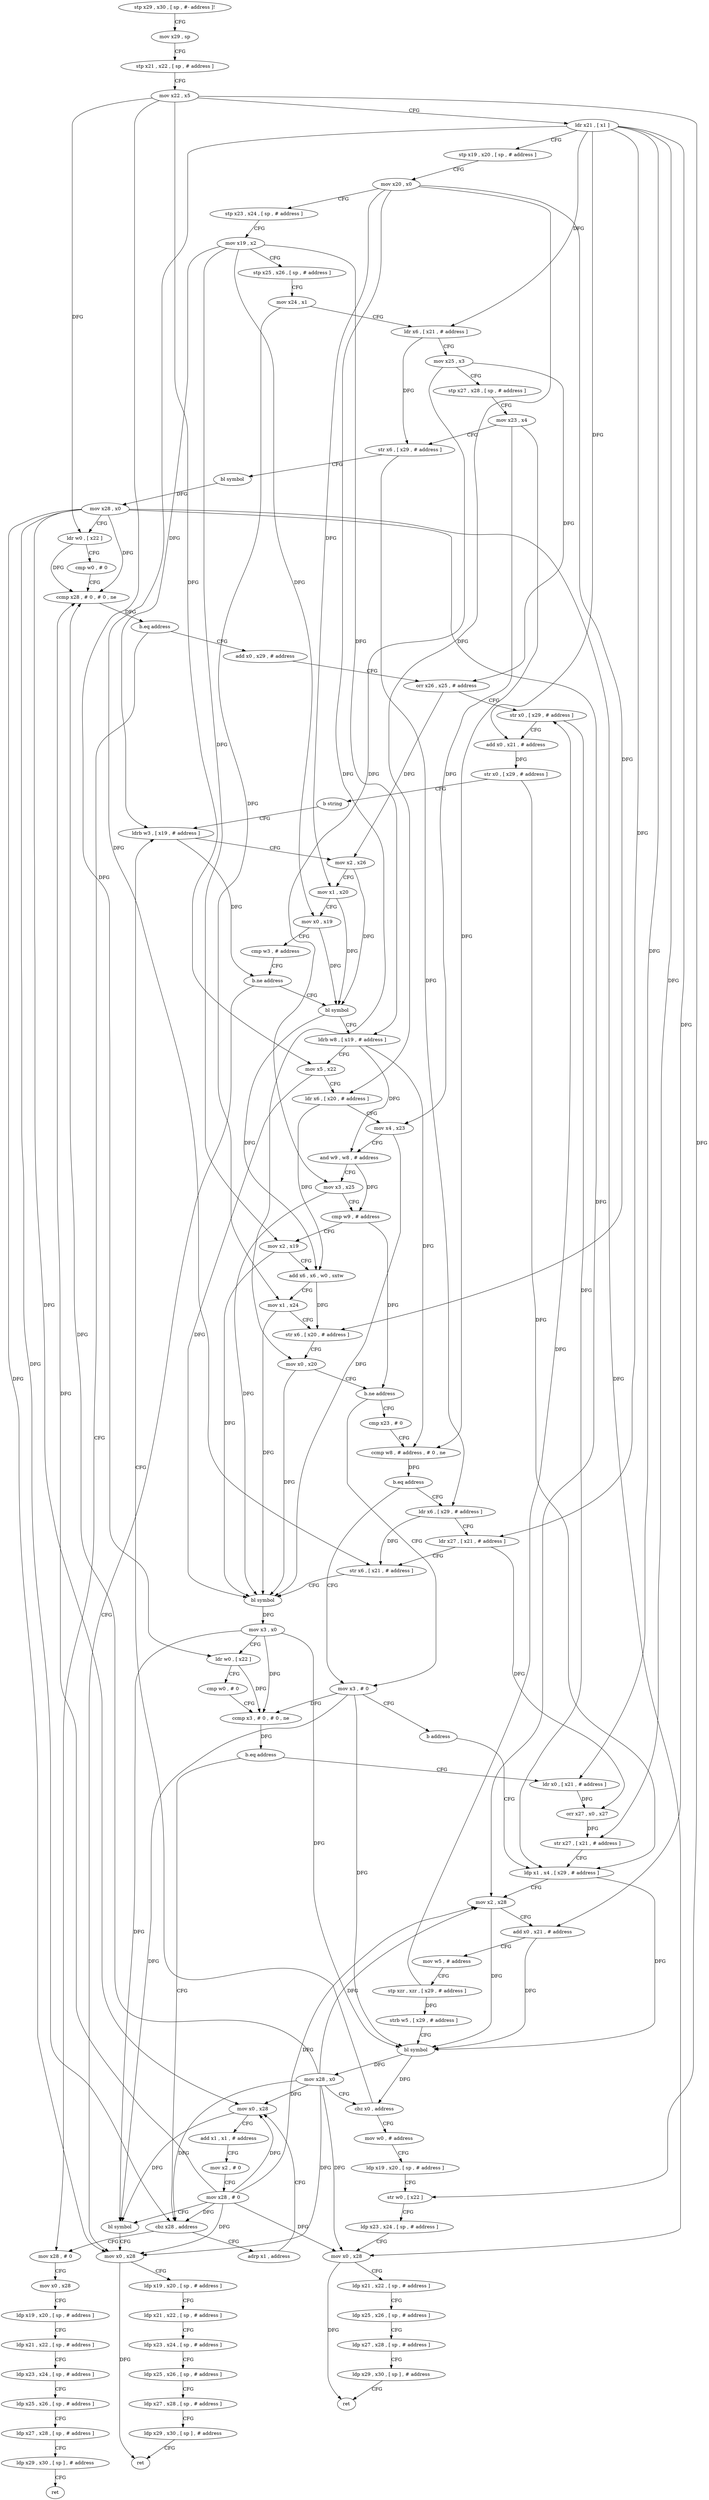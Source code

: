 digraph "func" {
"4277184" [label = "stp x29 , x30 , [ sp , #- address ]!" ]
"4277188" [label = "mov x29 , sp" ]
"4277192" [label = "stp x21 , x22 , [ sp , # address ]" ]
"4277196" [label = "mov x22 , x5" ]
"4277200" [label = "ldr x21 , [ x1 ]" ]
"4277204" [label = "stp x19 , x20 , [ sp , # address ]" ]
"4277208" [label = "mov x20 , x0" ]
"4277212" [label = "stp x23 , x24 , [ sp , # address ]" ]
"4277216" [label = "mov x19 , x2" ]
"4277220" [label = "stp x25 , x26 , [ sp , # address ]" ]
"4277224" [label = "mov x24 , x1" ]
"4277228" [label = "ldr x6 , [ x21 , # address ]" ]
"4277232" [label = "mov x25 , x3" ]
"4277236" [label = "stp x27 , x28 , [ sp , # address ]" ]
"4277240" [label = "mov x23 , x4" ]
"4277244" [label = "str x6 , [ x29 , # address ]" ]
"4277248" [label = "bl symbol" ]
"4277252" [label = "mov x28 , x0" ]
"4277256" [label = "ldr w0 , [ x22 ]" ]
"4277260" [label = "cmp w0 , # 0" ]
"4277264" [label = "ccmp x28 , # 0 , # 0 , ne" ]
"4277268" [label = "b.eq address" ]
"4277584" [label = "mov x28 , # 0" ]
"4277272" [label = "add x0 , x29 , # address" ]
"4277588" [label = "mov x0 , x28" ]
"4277592" [label = "ldp x19 , x20 , [ sp , # address ]" ]
"4277596" [label = "ldp x21 , x22 , [ sp , # address ]" ]
"4277600" [label = "ldp x23 , x24 , [ sp , # address ]" ]
"4277604" [label = "ldp x25 , x26 , [ sp , # address ]" ]
"4277608" [label = "ldp x27 , x28 , [ sp , # address ]" ]
"4277612" [label = "ldp x29 , x30 , [ sp ] , # address" ]
"4277616" [label = "ret" ]
"4277276" [label = "orr x26 , x25 , # address" ]
"4277280" [label = "str x0 , [ x29 , # address ]" ]
"4277284" [label = "add x0 , x21 , # address" ]
"4277288" [label = "str x0 , [ x29 , # address ]" ]
"4277292" [label = "b string" ]
"4277392" [label = "ldrb w3 , [ x19 , # address ]" ]
"4277396" [label = "mov x2 , x26" ]
"4277400" [label = "mov x1 , x20" ]
"4277404" [label = "mov x0 , x19" ]
"4277408" [label = "cmp w3 , # address" ]
"4277412" [label = "b.ne address" ]
"4277508" [label = "mov x0 , x28" ]
"4277416" [label = "bl symbol" ]
"4277512" [label = "ldp x19 , x20 , [ sp , # address ]" ]
"4277516" [label = "ldp x21 , x22 , [ sp , # address ]" ]
"4277520" [label = "ldp x23 , x24 , [ sp , # address ]" ]
"4277524" [label = "ldp x25 , x26 , [ sp , # address ]" ]
"4277528" [label = "ldp x27 , x28 , [ sp , # address ]" ]
"4277532" [label = "ldp x29 , x30 , [ sp ] , # address" ]
"4277536" [label = "ret" ]
"4277420" [label = "ldrb w8 , [ x19 , # address ]" ]
"4277424" [label = "mov x5 , x22" ]
"4277428" [label = "ldr x6 , [ x20 , # address ]" ]
"4277432" [label = "mov x4 , x23" ]
"4277436" [label = "and w9 , w8 , # address" ]
"4277440" [label = "mov x3 , x25" ]
"4277444" [label = "cmp w9 , # address" ]
"4277448" [label = "mov x2 , x19" ]
"4277452" [label = "add x6 , x6 , w0 , sxtw" ]
"4277456" [label = "mov x1 , x24" ]
"4277460" [label = "str x6 , [ x20 , # address ]" ]
"4277464" [label = "mov x0 , x20" ]
"4277468" [label = "b.ne address" ]
"4277296" [label = "cmp x23 , # 0" ]
"4277472" [label = "mov x3 , # 0" ]
"4277300" [label = "ccmp w8 , # address , # 0 , ne" ]
"4277304" [label = "b.eq address" ]
"4277308" [label = "ldr x6 , [ x29 , # address ]" ]
"4277476" [label = "b address" ]
"4277356" [label = "ldp x1 , x4 , [ x29 , # address ]" ]
"4277312" [label = "ldr x27 , [ x21 , # address ]" ]
"4277316" [label = "str x6 , [ x21 , # address ]" ]
"4277320" [label = "bl symbol" ]
"4277324" [label = "mov x3 , x0" ]
"4277328" [label = "ldr w0 , [ x22 ]" ]
"4277332" [label = "cmp w0 , # 0" ]
"4277336" [label = "ccmp x3 , # 0 , # 0 , ne" ]
"4277340" [label = "b.eq address" ]
"4277480" [label = "cbz x28 , address" ]
"4277344" [label = "ldr x0 , [ x21 , # address ]" ]
"4277360" [label = "mov x2 , x28" ]
"4277364" [label = "add x0 , x21 , # address" ]
"4277368" [label = "mov w5 , # address" ]
"4277372" [label = "stp xzr , xzr , [ x29 , # address ]" ]
"4277376" [label = "strb w5 , [ x29 , # address ]" ]
"4277380" [label = "bl symbol" ]
"4277384" [label = "mov x28 , x0" ]
"4277388" [label = "cbz x0 , address" ]
"4277544" [label = "mov w0 , # address" ]
"4277484" [label = "adrp x1 , address" ]
"4277348" [label = "orr x27 , x0 , x27" ]
"4277352" [label = "str x27 , [ x21 , # address ]" ]
"4277548" [label = "ldp x19 , x20 , [ sp , # address ]" ]
"4277552" [label = "str w0 , [ x22 ]" ]
"4277556" [label = "ldp x23 , x24 , [ sp , # address ]" ]
"4277560" [label = "mov x0 , x28" ]
"4277564" [label = "ldp x21 , x22 , [ sp , # address ]" ]
"4277568" [label = "ldp x25 , x26 , [ sp , # address ]" ]
"4277572" [label = "ldp x27 , x28 , [ sp , # address ]" ]
"4277576" [label = "ldp x29 , x30 , [ sp ] , # address" ]
"4277580" [label = "ret" ]
"4277488" [label = "mov x0 , x28" ]
"4277492" [label = "add x1 , x1 , # address" ]
"4277496" [label = "mov x2 , # 0" ]
"4277500" [label = "mov x28 , # 0" ]
"4277504" [label = "bl symbol" ]
"4277184" -> "4277188" [ label = "CFG" ]
"4277188" -> "4277192" [ label = "CFG" ]
"4277192" -> "4277196" [ label = "CFG" ]
"4277196" -> "4277200" [ label = "CFG" ]
"4277196" -> "4277256" [ label = "DFG" ]
"4277196" -> "4277424" [ label = "DFG" ]
"4277196" -> "4277552" [ label = "DFG" ]
"4277196" -> "4277328" [ label = "DFG" ]
"4277200" -> "4277204" [ label = "CFG" ]
"4277200" -> "4277228" [ label = "DFG" ]
"4277200" -> "4277284" [ label = "DFG" ]
"4277200" -> "4277364" [ label = "DFG" ]
"4277200" -> "4277312" [ label = "DFG" ]
"4277200" -> "4277316" [ label = "DFG" ]
"4277200" -> "4277344" [ label = "DFG" ]
"4277200" -> "4277352" [ label = "DFG" ]
"4277204" -> "4277208" [ label = "CFG" ]
"4277208" -> "4277212" [ label = "CFG" ]
"4277208" -> "4277400" [ label = "DFG" ]
"4277208" -> "4277428" [ label = "DFG" ]
"4277208" -> "4277460" [ label = "DFG" ]
"4277208" -> "4277464" [ label = "DFG" ]
"4277212" -> "4277216" [ label = "CFG" ]
"4277216" -> "4277220" [ label = "CFG" ]
"4277216" -> "4277392" [ label = "DFG" ]
"4277216" -> "4277404" [ label = "DFG" ]
"4277216" -> "4277420" [ label = "DFG" ]
"4277216" -> "4277448" [ label = "DFG" ]
"4277220" -> "4277224" [ label = "CFG" ]
"4277224" -> "4277228" [ label = "CFG" ]
"4277224" -> "4277456" [ label = "DFG" ]
"4277228" -> "4277232" [ label = "CFG" ]
"4277228" -> "4277244" [ label = "DFG" ]
"4277232" -> "4277236" [ label = "CFG" ]
"4277232" -> "4277276" [ label = "DFG" ]
"4277232" -> "4277440" [ label = "DFG" ]
"4277236" -> "4277240" [ label = "CFG" ]
"4277240" -> "4277244" [ label = "CFG" ]
"4277240" -> "4277432" [ label = "DFG" ]
"4277240" -> "4277300" [ label = "DFG" ]
"4277244" -> "4277248" [ label = "CFG" ]
"4277244" -> "4277308" [ label = "DFG" ]
"4277248" -> "4277252" [ label = "DFG" ]
"4277252" -> "4277256" [ label = "CFG" ]
"4277252" -> "4277264" [ label = "DFG" ]
"4277252" -> "4277508" [ label = "DFG" ]
"4277252" -> "4277360" [ label = "DFG" ]
"4277252" -> "4277560" [ label = "DFG" ]
"4277252" -> "4277480" [ label = "DFG" ]
"4277252" -> "4277488" [ label = "DFG" ]
"4277256" -> "4277260" [ label = "CFG" ]
"4277256" -> "4277264" [ label = "DFG" ]
"4277260" -> "4277264" [ label = "CFG" ]
"4277264" -> "4277268" [ label = "DFG" ]
"4277268" -> "4277584" [ label = "CFG" ]
"4277268" -> "4277272" [ label = "CFG" ]
"4277584" -> "4277588" [ label = "CFG" ]
"4277272" -> "4277276" [ label = "CFG" ]
"4277588" -> "4277592" [ label = "CFG" ]
"4277592" -> "4277596" [ label = "CFG" ]
"4277596" -> "4277600" [ label = "CFG" ]
"4277600" -> "4277604" [ label = "CFG" ]
"4277604" -> "4277608" [ label = "CFG" ]
"4277608" -> "4277612" [ label = "CFG" ]
"4277612" -> "4277616" [ label = "CFG" ]
"4277276" -> "4277280" [ label = "CFG" ]
"4277276" -> "4277396" [ label = "DFG" ]
"4277280" -> "4277284" [ label = "CFG" ]
"4277280" -> "4277356" [ label = "DFG" ]
"4277284" -> "4277288" [ label = "DFG" ]
"4277288" -> "4277292" [ label = "CFG" ]
"4277288" -> "4277356" [ label = "DFG" ]
"4277292" -> "4277392" [ label = "CFG" ]
"4277392" -> "4277396" [ label = "CFG" ]
"4277392" -> "4277412" [ label = "DFG" ]
"4277396" -> "4277400" [ label = "CFG" ]
"4277396" -> "4277416" [ label = "DFG" ]
"4277400" -> "4277404" [ label = "CFG" ]
"4277400" -> "4277416" [ label = "DFG" ]
"4277404" -> "4277408" [ label = "CFG" ]
"4277404" -> "4277416" [ label = "DFG" ]
"4277408" -> "4277412" [ label = "CFG" ]
"4277412" -> "4277508" [ label = "CFG" ]
"4277412" -> "4277416" [ label = "CFG" ]
"4277508" -> "4277512" [ label = "CFG" ]
"4277508" -> "4277536" [ label = "DFG" ]
"4277416" -> "4277420" [ label = "CFG" ]
"4277416" -> "4277452" [ label = "DFG" ]
"4277512" -> "4277516" [ label = "CFG" ]
"4277516" -> "4277520" [ label = "CFG" ]
"4277520" -> "4277524" [ label = "CFG" ]
"4277524" -> "4277528" [ label = "CFG" ]
"4277528" -> "4277532" [ label = "CFG" ]
"4277532" -> "4277536" [ label = "CFG" ]
"4277420" -> "4277424" [ label = "CFG" ]
"4277420" -> "4277436" [ label = "DFG" ]
"4277420" -> "4277300" [ label = "DFG" ]
"4277424" -> "4277428" [ label = "CFG" ]
"4277424" -> "4277320" [ label = "DFG" ]
"4277428" -> "4277432" [ label = "CFG" ]
"4277428" -> "4277452" [ label = "DFG" ]
"4277432" -> "4277436" [ label = "CFG" ]
"4277432" -> "4277320" [ label = "DFG" ]
"4277436" -> "4277440" [ label = "CFG" ]
"4277436" -> "4277444" [ label = "DFG" ]
"4277440" -> "4277444" [ label = "CFG" ]
"4277440" -> "4277320" [ label = "DFG" ]
"4277444" -> "4277448" [ label = "CFG" ]
"4277444" -> "4277468" [ label = "DFG" ]
"4277448" -> "4277452" [ label = "CFG" ]
"4277448" -> "4277320" [ label = "DFG" ]
"4277452" -> "4277456" [ label = "CFG" ]
"4277452" -> "4277460" [ label = "DFG" ]
"4277456" -> "4277460" [ label = "CFG" ]
"4277456" -> "4277320" [ label = "DFG" ]
"4277460" -> "4277464" [ label = "CFG" ]
"4277464" -> "4277468" [ label = "CFG" ]
"4277464" -> "4277320" [ label = "DFG" ]
"4277468" -> "4277296" [ label = "CFG" ]
"4277468" -> "4277472" [ label = "CFG" ]
"4277296" -> "4277300" [ label = "CFG" ]
"4277472" -> "4277476" [ label = "CFG" ]
"4277472" -> "4277380" [ label = "DFG" ]
"4277472" -> "4277336" [ label = "DFG" ]
"4277472" -> "4277504" [ label = "DFG" ]
"4277300" -> "4277304" [ label = "DFG" ]
"4277304" -> "4277472" [ label = "CFG" ]
"4277304" -> "4277308" [ label = "CFG" ]
"4277308" -> "4277312" [ label = "CFG" ]
"4277308" -> "4277316" [ label = "DFG" ]
"4277476" -> "4277356" [ label = "CFG" ]
"4277356" -> "4277360" [ label = "CFG" ]
"4277356" -> "4277380" [ label = "DFG" ]
"4277312" -> "4277316" [ label = "CFG" ]
"4277312" -> "4277348" [ label = "DFG" ]
"4277316" -> "4277320" [ label = "CFG" ]
"4277320" -> "4277324" [ label = "DFG" ]
"4277324" -> "4277328" [ label = "CFG" ]
"4277324" -> "4277380" [ label = "DFG" ]
"4277324" -> "4277336" [ label = "DFG" ]
"4277324" -> "4277504" [ label = "DFG" ]
"4277328" -> "4277332" [ label = "CFG" ]
"4277328" -> "4277336" [ label = "DFG" ]
"4277332" -> "4277336" [ label = "CFG" ]
"4277336" -> "4277340" [ label = "DFG" ]
"4277340" -> "4277480" [ label = "CFG" ]
"4277340" -> "4277344" [ label = "CFG" ]
"4277480" -> "4277584" [ label = "CFG" ]
"4277480" -> "4277484" [ label = "CFG" ]
"4277344" -> "4277348" [ label = "DFG" ]
"4277360" -> "4277364" [ label = "CFG" ]
"4277360" -> "4277380" [ label = "DFG" ]
"4277364" -> "4277368" [ label = "CFG" ]
"4277364" -> "4277380" [ label = "DFG" ]
"4277368" -> "4277372" [ label = "CFG" ]
"4277372" -> "4277376" [ label = "DFG" ]
"4277372" -> "4277280" [ label = "DFG" ]
"4277376" -> "4277380" [ label = "CFG" ]
"4277380" -> "4277384" [ label = "DFG" ]
"4277380" -> "4277388" [ label = "DFG" ]
"4277384" -> "4277388" [ label = "CFG" ]
"4277384" -> "4277264" [ label = "DFG" ]
"4277384" -> "4277508" [ label = "DFG" ]
"4277384" -> "4277360" [ label = "DFG" ]
"4277384" -> "4277560" [ label = "DFG" ]
"4277384" -> "4277480" [ label = "DFG" ]
"4277384" -> "4277488" [ label = "DFG" ]
"4277388" -> "4277544" [ label = "CFG" ]
"4277388" -> "4277392" [ label = "CFG" ]
"4277544" -> "4277548" [ label = "CFG" ]
"4277484" -> "4277488" [ label = "CFG" ]
"4277348" -> "4277352" [ label = "DFG" ]
"4277352" -> "4277356" [ label = "CFG" ]
"4277548" -> "4277552" [ label = "CFG" ]
"4277552" -> "4277556" [ label = "CFG" ]
"4277556" -> "4277560" [ label = "CFG" ]
"4277560" -> "4277564" [ label = "CFG" ]
"4277560" -> "4277580" [ label = "DFG" ]
"4277564" -> "4277568" [ label = "CFG" ]
"4277568" -> "4277572" [ label = "CFG" ]
"4277572" -> "4277576" [ label = "CFG" ]
"4277576" -> "4277580" [ label = "CFG" ]
"4277488" -> "4277492" [ label = "CFG" ]
"4277488" -> "4277504" [ label = "DFG" ]
"4277492" -> "4277496" [ label = "CFG" ]
"4277496" -> "4277500" [ label = "CFG" ]
"4277500" -> "4277504" [ label = "CFG" ]
"4277500" -> "4277264" [ label = "DFG" ]
"4277500" -> "4277508" [ label = "DFG" ]
"4277500" -> "4277360" [ label = "DFG" ]
"4277500" -> "4277560" [ label = "DFG" ]
"4277500" -> "4277480" [ label = "DFG" ]
"4277500" -> "4277488" [ label = "DFG" ]
"4277504" -> "4277508" [ label = "CFG" ]
}
